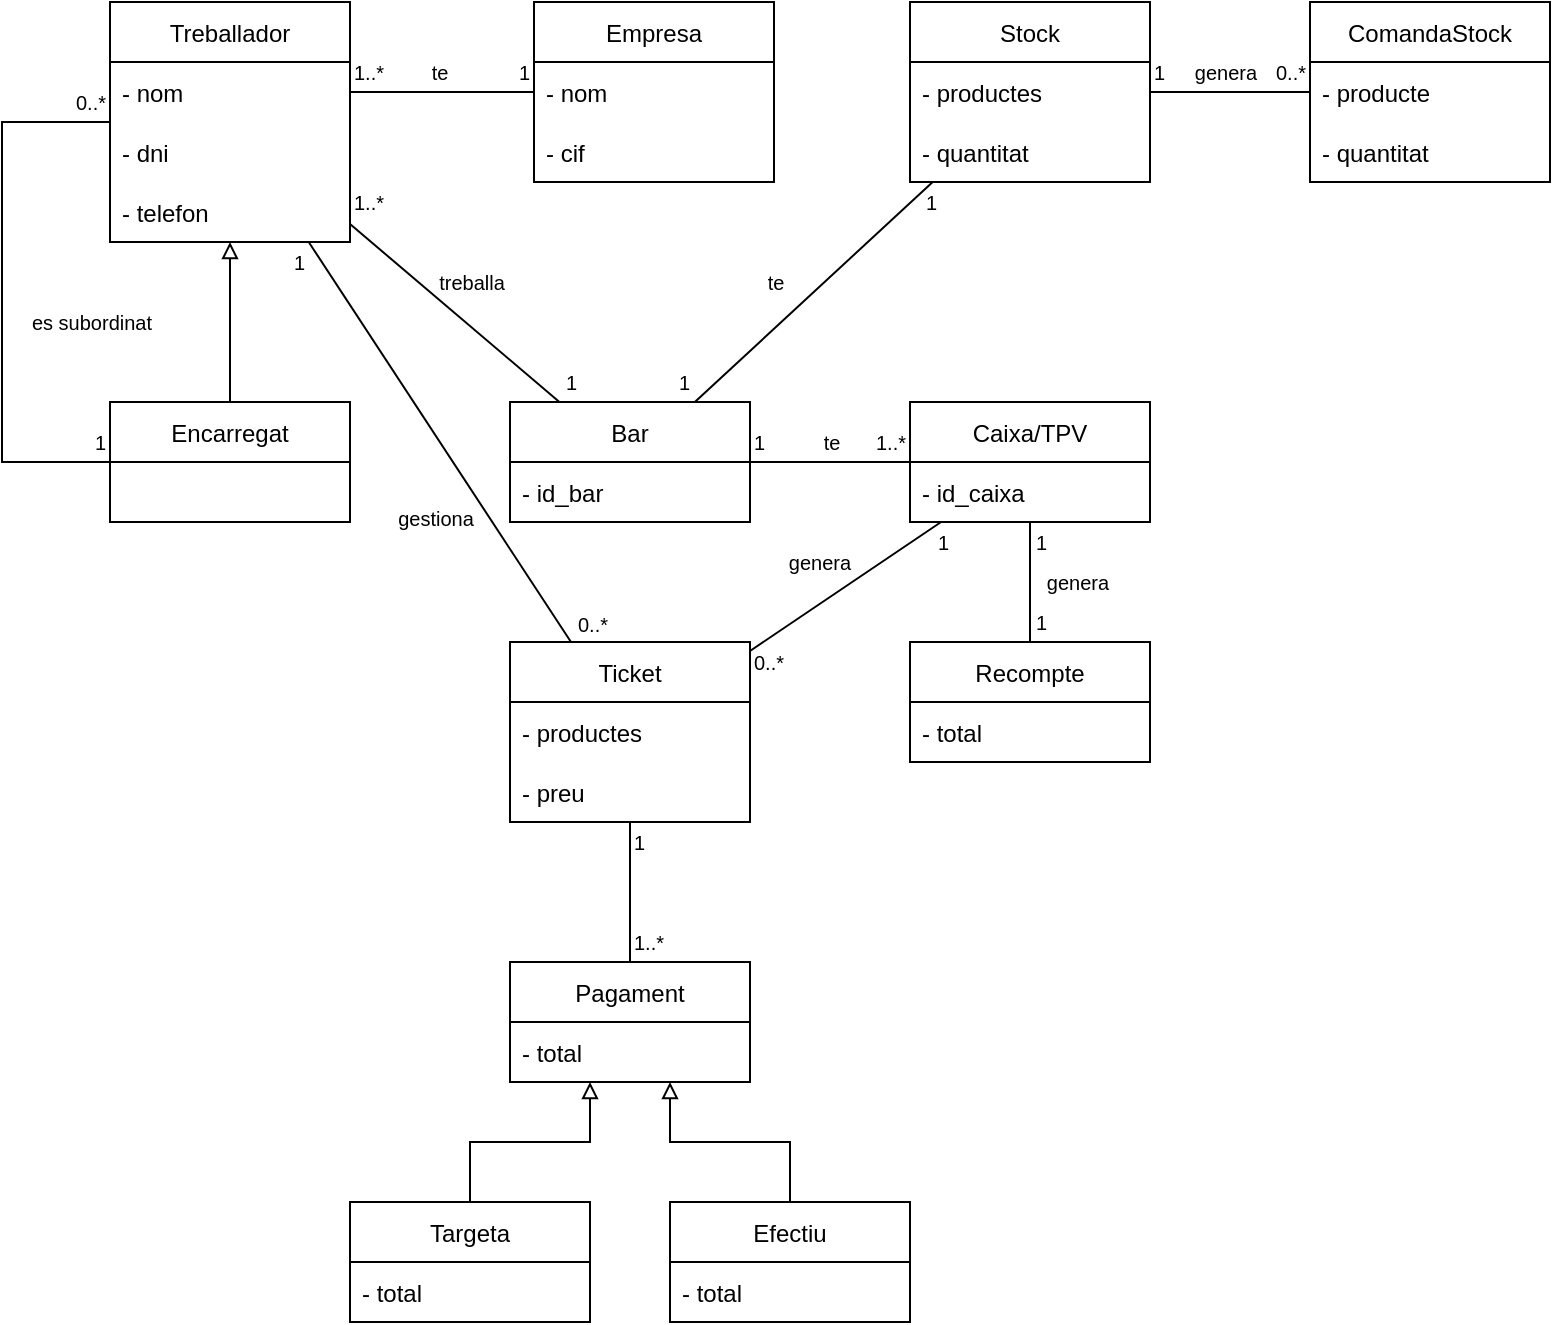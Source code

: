 <mxfile version="17.4.6" type="github">
  <diagram id="u9OxSyIeci-myjSZc0aK" name="Page-1">
    <mxGraphModel dx="711" dy="432" grid="1" gridSize="10" guides="1" tooltips="1" connect="1" arrows="1" fold="1" page="1" pageScale="1" pageWidth="827" pageHeight="1169" math="0" shadow="0">
      <root>
        <mxCell id="0" />
        <mxCell id="1" parent="0" />
        <mxCell id="dDJgua4jS4CRUahImQCB-1" value="Empresa" style="swimlane;fontStyle=0;childLayout=stackLayout;horizontal=1;startSize=30;horizontalStack=0;resizeParent=1;resizeParentMax=0;resizeLast=0;collapsible=1;marginBottom=0;" vertex="1" parent="1">
          <mxGeometry x="306" y="160" width="120" height="90" as="geometry" />
        </mxCell>
        <mxCell id="dDJgua4jS4CRUahImQCB-2" value="- nom" style="text;strokeColor=none;fillColor=none;align=left;verticalAlign=middle;spacingLeft=4;spacingRight=4;overflow=hidden;points=[[0,0.5],[1,0.5]];portConstraint=eastwest;rotatable=0;" vertex="1" parent="dDJgua4jS4CRUahImQCB-1">
          <mxGeometry y="30" width="120" height="30" as="geometry" />
        </mxCell>
        <mxCell id="dDJgua4jS4CRUahImQCB-3" value="- cif" style="text;strokeColor=none;fillColor=none;align=left;verticalAlign=middle;spacingLeft=4;spacingRight=4;overflow=hidden;points=[[0,0.5],[1,0.5]];portConstraint=eastwest;rotatable=0;" vertex="1" parent="dDJgua4jS4CRUahImQCB-1">
          <mxGeometry y="60" width="120" height="30" as="geometry" />
        </mxCell>
        <mxCell id="dDJgua4jS4CRUahImQCB-13" style="edgeStyle=orthogonalEdgeStyle;rounded=0;orthogonalLoop=1;jettySize=auto;html=1;endArrow=none;endFill=0;" edge="1" parent="1" source="dDJgua4jS4CRUahImQCB-5" target="dDJgua4jS4CRUahImQCB-9">
          <mxGeometry relative="1" as="geometry">
            <Array as="points">
              <mxPoint x="40" y="220" />
              <mxPoint x="40" y="390" />
            </Array>
          </mxGeometry>
        </mxCell>
        <mxCell id="dDJgua4jS4CRUahImQCB-43" style="rounded=0;orthogonalLoop=1;jettySize=auto;html=1;endArrow=none;endFill=0;" edge="1" parent="1" source="dDJgua4jS4CRUahImQCB-5" target="dDJgua4jS4CRUahImQCB-15">
          <mxGeometry relative="1" as="geometry" />
        </mxCell>
        <mxCell id="dDJgua4jS4CRUahImQCB-46" style="edgeStyle=none;rounded=0;orthogonalLoop=1;jettySize=auto;html=1;endArrow=none;endFill=0;" edge="1" parent="1" source="dDJgua4jS4CRUahImQCB-5" target="dDJgua4jS4CRUahImQCB-22">
          <mxGeometry relative="1" as="geometry" />
        </mxCell>
        <mxCell id="dDJgua4jS4CRUahImQCB-5" value="Treballador" style="swimlane;fontStyle=0;childLayout=stackLayout;horizontal=1;startSize=30;horizontalStack=0;resizeParent=1;resizeParentMax=0;resizeLast=0;collapsible=1;marginBottom=0;" vertex="1" parent="1">
          <mxGeometry x="94" y="160" width="120" height="120" as="geometry" />
        </mxCell>
        <mxCell id="dDJgua4jS4CRUahImQCB-6" value="- nom" style="text;strokeColor=none;fillColor=none;align=left;verticalAlign=middle;spacingLeft=4;spacingRight=4;overflow=hidden;points=[[0,0.5],[1,0.5]];portConstraint=eastwest;rotatable=0;" vertex="1" parent="dDJgua4jS4CRUahImQCB-5">
          <mxGeometry y="30" width="120" height="30" as="geometry" />
        </mxCell>
        <mxCell id="dDJgua4jS4CRUahImQCB-7" value="- dni" style="text;strokeColor=none;fillColor=none;align=left;verticalAlign=middle;spacingLeft=4;spacingRight=4;overflow=hidden;points=[[0,0.5],[1,0.5]];portConstraint=eastwest;rotatable=0;" vertex="1" parent="dDJgua4jS4CRUahImQCB-5">
          <mxGeometry y="60" width="120" height="30" as="geometry" />
        </mxCell>
        <mxCell id="dDJgua4jS4CRUahImQCB-8" value="- telefon" style="text;strokeColor=none;fillColor=none;align=left;verticalAlign=middle;spacingLeft=4;spacingRight=4;overflow=hidden;points=[[0,0.5],[1,0.5]];portConstraint=eastwest;rotatable=0;" vertex="1" parent="dDJgua4jS4CRUahImQCB-5">
          <mxGeometry y="90" width="120" height="30" as="geometry" />
        </mxCell>
        <mxCell id="dDJgua4jS4CRUahImQCB-14" style="edgeStyle=orthogonalEdgeStyle;rounded=0;orthogonalLoop=1;jettySize=auto;html=1;endArrow=block;endFill=0;" edge="1" parent="1" source="dDJgua4jS4CRUahImQCB-9" target="dDJgua4jS4CRUahImQCB-5">
          <mxGeometry relative="1" as="geometry" />
        </mxCell>
        <mxCell id="dDJgua4jS4CRUahImQCB-9" value="Encarregat" style="swimlane;fontStyle=0;childLayout=stackLayout;horizontal=1;startSize=30;horizontalStack=0;resizeParent=1;resizeParentMax=0;resizeLast=0;collapsible=1;marginBottom=0;" vertex="1" parent="1">
          <mxGeometry x="94" y="360" width="120" height="60" as="geometry" />
        </mxCell>
        <mxCell id="dDJgua4jS4CRUahImQCB-44" style="edgeStyle=none;rounded=0;orthogonalLoop=1;jettySize=auto;html=1;endArrow=none;endFill=0;" edge="1" parent="1" source="dDJgua4jS4CRUahImQCB-15" target="dDJgua4jS4CRUahImQCB-18">
          <mxGeometry relative="1" as="geometry" />
        </mxCell>
        <mxCell id="dDJgua4jS4CRUahImQCB-49" style="edgeStyle=none;rounded=0;orthogonalLoop=1;jettySize=auto;html=1;endArrow=none;endFill=0;" edge="1" parent="1" source="dDJgua4jS4CRUahImQCB-15" target="dDJgua4jS4CRUahImQCB-39">
          <mxGeometry relative="1" as="geometry" />
        </mxCell>
        <mxCell id="dDJgua4jS4CRUahImQCB-15" value="Bar" style="swimlane;fontStyle=0;childLayout=stackLayout;horizontal=1;startSize=30;horizontalStack=0;resizeParent=1;resizeParentMax=0;resizeLast=0;collapsible=1;marginBottom=0;" vertex="1" parent="1">
          <mxGeometry x="294" y="360" width="120" height="60" as="geometry" />
        </mxCell>
        <mxCell id="dDJgua4jS4CRUahImQCB-16" value="- id_bar" style="text;strokeColor=none;fillColor=none;align=left;verticalAlign=middle;spacingLeft=4;spacingRight=4;overflow=hidden;points=[[0,0.5],[1,0.5]];portConstraint=eastwest;rotatable=0;" vertex="1" parent="dDJgua4jS4CRUahImQCB-15">
          <mxGeometry y="30" width="120" height="30" as="geometry" />
        </mxCell>
        <mxCell id="dDJgua4jS4CRUahImQCB-45" style="edgeStyle=none;rounded=0;orthogonalLoop=1;jettySize=auto;html=1;endArrow=none;endFill=0;" edge="1" parent="1" source="dDJgua4jS4CRUahImQCB-18" target="dDJgua4jS4CRUahImQCB-20">
          <mxGeometry relative="1" as="geometry" />
        </mxCell>
        <mxCell id="dDJgua4jS4CRUahImQCB-47" style="edgeStyle=none;rounded=0;orthogonalLoop=1;jettySize=auto;html=1;endArrow=none;endFill=0;" edge="1" parent="1" source="dDJgua4jS4CRUahImQCB-18" target="dDJgua4jS4CRUahImQCB-22">
          <mxGeometry relative="1" as="geometry" />
        </mxCell>
        <mxCell id="dDJgua4jS4CRUahImQCB-18" value="Caixa/TPV" style="swimlane;fontStyle=0;childLayout=stackLayout;horizontal=1;startSize=30;horizontalStack=0;resizeParent=1;resizeParentMax=0;resizeLast=0;collapsible=1;marginBottom=0;" vertex="1" parent="1">
          <mxGeometry x="494" y="360" width="120" height="60" as="geometry" />
        </mxCell>
        <mxCell id="dDJgua4jS4CRUahImQCB-19" value="- id_caixa" style="text;strokeColor=none;fillColor=none;align=left;verticalAlign=middle;spacingLeft=4;spacingRight=4;overflow=hidden;points=[[0,0.5],[1,0.5]];portConstraint=eastwest;rotatable=0;" vertex="1" parent="dDJgua4jS4CRUahImQCB-18">
          <mxGeometry y="30" width="120" height="30" as="geometry" />
        </mxCell>
        <mxCell id="dDJgua4jS4CRUahImQCB-20" value="Recompte" style="swimlane;fontStyle=0;childLayout=stackLayout;horizontal=1;startSize=30;horizontalStack=0;resizeParent=1;resizeParentMax=0;resizeLast=0;collapsible=1;marginBottom=0;" vertex="1" parent="1">
          <mxGeometry x="494" y="480" width="120" height="60" as="geometry" />
        </mxCell>
        <mxCell id="dDJgua4jS4CRUahImQCB-21" value="- total" style="text;strokeColor=none;fillColor=none;align=left;verticalAlign=middle;spacingLeft=4;spacingRight=4;overflow=hidden;points=[[0,0.5],[1,0.5]];portConstraint=eastwest;rotatable=0;" vertex="1" parent="dDJgua4jS4CRUahImQCB-20">
          <mxGeometry y="30" width="120" height="30" as="geometry" />
        </mxCell>
        <mxCell id="dDJgua4jS4CRUahImQCB-48" style="edgeStyle=none;rounded=0;orthogonalLoop=1;jettySize=auto;html=1;endArrow=none;endFill=0;" edge="1" parent="1" source="dDJgua4jS4CRUahImQCB-22" target="dDJgua4jS4CRUahImQCB-28">
          <mxGeometry relative="1" as="geometry" />
        </mxCell>
        <mxCell id="dDJgua4jS4CRUahImQCB-22" value="Ticket" style="swimlane;fontStyle=0;childLayout=stackLayout;horizontal=1;startSize=30;horizontalStack=0;resizeParent=1;resizeParentMax=0;resizeLast=0;collapsible=1;marginBottom=0;" vertex="1" parent="1">
          <mxGeometry x="294" y="480" width="120" height="90" as="geometry" />
        </mxCell>
        <mxCell id="dDJgua4jS4CRUahImQCB-24" value="- productes" style="text;strokeColor=none;fillColor=none;align=left;verticalAlign=middle;spacingLeft=4;spacingRight=4;overflow=hidden;points=[[0,0.5],[1,0.5]];portConstraint=eastwest;rotatable=0;" vertex="1" parent="dDJgua4jS4CRUahImQCB-22">
          <mxGeometry y="30" width="120" height="30" as="geometry" />
        </mxCell>
        <mxCell id="dDJgua4jS4CRUahImQCB-23" value="- preu" style="text;strokeColor=none;fillColor=none;align=left;verticalAlign=middle;spacingLeft=4;spacingRight=4;overflow=hidden;points=[[0,0.5],[1,0.5]];portConstraint=eastwest;rotatable=0;" vertex="1" parent="dDJgua4jS4CRUahImQCB-22">
          <mxGeometry y="60" width="120" height="30" as="geometry" />
        </mxCell>
        <mxCell id="dDJgua4jS4CRUahImQCB-28" value="Pagament" style="swimlane;fontStyle=0;childLayout=stackLayout;horizontal=1;startSize=30;horizontalStack=0;resizeParent=1;resizeParentMax=0;resizeLast=0;collapsible=1;marginBottom=0;" vertex="1" parent="1">
          <mxGeometry x="294" y="640" width="120" height="60" as="geometry" />
        </mxCell>
        <mxCell id="dDJgua4jS4CRUahImQCB-29" value="- total" style="text;strokeColor=none;fillColor=none;align=left;verticalAlign=middle;spacingLeft=4;spacingRight=4;overflow=hidden;points=[[0,0.5],[1,0.5]];portConstraint=eastwest;rotatable=0;" vertex="1" parent="dDJgua4jS4CRUahImQCB-28">
          <mxGeometry y="30" width="120" height="30" as="geometry" />
        </mxCell>
        <mxCell id="dDJgua4jS4CRUahImQCB-34" style="edgeStyle=orthogonalEdgeStyle;rounded=0;orthogonalLoop=1;jettySize=auto;html=1;endArrow=block;endFill=0;" edge="1" parent="1" source="dDJgua4jS4CRUahImQCB-30" target="dDJgua4jS4CRUahImQCB-28">
          <mxGeometry relative="1" as="geometry">
            <Array as="points">
              <mxPoint x="274" y="730" />
              <mxPoint x="334" y="730" />
            </Array>
          </mxGeometry>
        </mxCell>
        <mxCell id="dDJgua4jS4CRUahImQCB-30" value="Targeta" style="swimlane;fontStyle=0;childLayout=stackLayout;horizontal=1;startSize=30;horizontalStack=0;resizeParent=1;resizeParentMax=0;resizeLast=0;collapsible=1;marginBottom=0;" vertex="1" parent="1">
          <mxGeometry x="214" y="760" width="120" height="60" as="geometry" />
        </mxCell>
        <mxCell id="dDJgua4jS4CRUahImQCB-31" value="- total" style="text;strokeColor=none;fillColor=none;align=left;verticalAlign=middle;spacingLeft=4;spacingRight=4;overflow=hidden;points=[[0,0.5],[1,0.5]];portConstraint=eastwest;rotatable=0;" vertex="1" parent="dDJgua4jS4CRUahImQCB-30">
          <mxGeometry y="30" width="120" height="30" as="geometry" />
        </mxCell>
        <mxCell id="dDJgua4jS4CRUahImQCB-35" style="edgeStyle=orthogonalEdgeStyle;rounded=0;orthogonalLoop=1;jettySize=auto;html=1;endArrow=block;endFill=0;" edge="1" parent="1" source="dDJgua4jS4CRUahImQCB-32" target="dDJgua4jS4CRUahImQCB-28">
          <mxGeometry relative="1" as="geometry">
            <Array as="points">
              <mxPoint x="434" y="730" />
              <mxPoint x="374" y="730" />
            </Array>
          </mxGeometry>
        </mxCell>
        <mxCell id="dDJgua4jS4CRUahImQCB-32" value="Efectiu" style="swimlane;fontStyle=0;childLayout=stackLayout;horizontal=1;startSize=30;horizontalStack=0;resizeParent=1;resizeParentMax=0;resizeLast=0;collapsible=1;marginBottom=0;" vertex="1" parent="1">
          <mxGeometry x="374" y="760" width="120" height="60" as="geometry" />
        </mxCell>
        <mxCell id="dDJgua4jS4CRUahImQCB-33" value="- total" style="text;strokeColor=none;fillColor=none;align=left;verticalAlign=middle;spacingLeft=4;spacingRight=4;overflow=hidden;points=[[0,0.5],[1,0.5]];portConstraint=eastwest;rotatable=0;" vertex="1" parent="dDJgua4jS4CRUahImQCB-32">
          <mxGeometry y="30" width="120" height="30" as="geometry" />
        </mxCell>
        <mxCell id="dDJgua4jS4CRUahImQCB-36" value="ComandaStock" style="swimlane;fontStyle=0;childLayout=stackLayout;horizontal=1;startSize=30;horizontalStack=0;resizeParent=1;resizeParentMax=0;resizeLast=0;collapsible=1;marginBottom=0;" vertex="1" parent="1">
          <mxGeometry x="694" y="160" width="120" height="90" as="geometry" />
        </mxCell>
        <mxCell id="dDJgua4jS4CRUahImQCB-37" value="- producte" style="text;strokeColor=none;fillColor=none;align=left;verticalAlign=middle;spacingLeft=4;spacingRight=4;overflow=hidden;points=[[0,0.5],[1,0.5]];portConstraint=eastwest;rotatable=0;" vertex="1" parent="dDJgua4jS4CRUahImQCB-36">
          <mxGeometry y="30" width="120" height="30" as="geometry" />
        </mxCell>
        <mxCell id="dDJgua4jS4CRUahImQCB-38" value="- quantitat" style="text;strokeColor=none;fillColor=none;align=left;verticalAlign=middle;spacingLeft=4;spacingRight=4;overflow=hidden;points=[[0,0.5],[1,0.5]];portConstraint=eastwest;rotatable=0;" vertex="1" parent="dDJgua4jS4CRUahImQCB-36">
          <mxGeometry y="60" width="120" height="30" as="geometry" />
        </mxCell>
        <mxCell id="dDJgua4jS4CRUahImQCB-50" style="edgeStyle=none;rounded=0;orthogonalLoop=1;jettySize=auto;html=1;endArrow=none;endFill=0;" edge="1" parent="1" source="dDJgua4jS4CRUahImQCB-39" target="dDJgua4jS4CRUahImQCB-36">
          <mxGeometry relative="1" as="geometry" />
        </mxCell>
        <mxCell id="dDJgua4jS4CRUahImQCB-39" value="Stock" style="swimlane;fontStyle=0;childLayout=stackLayout;horizontal=1;startSize=30;horizontalStack=0;resizeParent=1;resizeParentMax=0;resizeLast=0;collapsible=1;marginBottom=0;" vertex="1" parent="1">
          <mxGeometry x="494" y="160" width="120" height="90" as="geometry" />
        </mxCell>
        <mxCell id="dDJgua4jS4CRUahImQCB-40" value="- productes" style="text;strokeColor=none;fillColor=none;align=left;verticalAlign=middle;spacingLeft=4;spacingRight=4;overflow=hidden;points=[[0,0.5],[1,0.5]];portConstraint=eastwest;rotatable=0;" vertex="1" parent="dDJgua4jS4CRUahImQCB-39">
          <mxGeometry y="30" width="120" height="30" as="geometry" />
        </mxCell>
        <mxCell id="dDJgua4jS4CRUahImQCB-41" value="- quantitat" style="text;strokeColor=none;fillColor=none;align=left;verticalAlign=middle;spacingLeft=4;spacingRight=4;overflow=hidden;points=[[0,0.5],[1,0.5]];portConstraint=eastwest;rotatable=0;" vertex="1" parent="dDJgua4jS4CRUahImQCB-39">
          <mxGeometry y="60" width="120" height="30" as="geometry" />
        </mxCell>
        <mxCell id="dDJgua4jS4CRUahImQCB-42" style="edgeStyle=orthogonalEdgeStyle;rounded=0;orthogonalLoop=1;jettySize=auto;html=1;endArrow=none;endFill=0;" edge="1" parent="1" source="dDJgua4jS4CRUahImQCB-6" target="dDJgua4jS4CRUahImQCB-1">
          <mxGeometry relative="1" as="geometry" />
        </mxCell>
        <mxCell id="dDJgua4jS4CRUahImQCB-51" value="&lt;font style=&quot;font-size: 10px&quot;&gt;1..*&lt;/font&gt;" style="text;html=1;strokeColor=none;fillColor=none;align=left;verticalAlign=middle;whiteSpace=wrap;rounded=0;" vertex="1" parent="1">
          <mxGeometry x="214" y="185" width="26" height="20" as="geometry" />
        </mxCell>
        <mxCell id="dDJgua4jS4CRUahImQCB-52" value="&lt;font style=&quot;font-size: 10px&quot;&gt;1&lt;/font&gt;" style="text;html=1;strokeColor=none;fillColor=none;align=right;verticalAlign=middle;whiteSpace=wrap;rounded=0;" vertex="1" parent="1">
          <mxGeometry x="280" y="185" width="26" height="20" as="geometry" />
        </mxCell>
        <mxCell id="dDJgua4jS4CRUahImQCB-53" value="&lt;font style=&quot;font-size: 10px&quot;&gt;0..*&lt;/font&gt;" style="text;html=1;strokeColor=none;fillColor=none;align=right;verticalAlign=middle;whiteSpace=wrap;rounded=0;" vertex="1" parent="1">
          <mxGeometry x="68" y="200" width="26" height="20" as="geometry" />
        </mxCell>
        <mxCell id="dDJgua4jS4CRUahImQCB-56" value="&lt;font style=&quot;font-size: 10px&quot;&gt;1&lt;/font&gt;" style="text;html=1;strokeColor=none;fillColor=none;align=right;verticalAlign=middle;whiteSpace=wrap;rounded=0;" vertex="1" parent="1">
          <mxGeometry x="68" y="370" width="26" height="20" as="geometry" />
        </mxCell>
        <mxCell id="dDJgua4jS4CRUahImQCB-57" value="&lt;font style=&quot;font-size: 10px&quot;&gt;1..*&lt;/font&gt;" style="text;html=1;strokeColor=none;fillColor=none;align=left;verticalAlign=middle;whiteSpace=wrap;rounded=0;" vertex="1" parent="1">
          <mxGeometry x="214" y="250" width="26" height="20" as="geometry" />
        </mxCell>
        <mxCell id="dDJgua4jS4CRUahImQCB-58" value="&lt;font style=&quot;font-size: 10px&quot;&gt;1&lt;/font&gt;" style="text;html=1;strokeColor=none;fillColor=none;align=left;verticalAlign=middle;whiteSpace=wrap;rounded=0;" vertex="1" parent="1">
          <mxGeometry x="184" y="280" width="26" height="20" as="geometry" />
        </mxCell>
        <mxCell id="dDJgua4jS4CRUahImQCB-59" value="&lt;font style=&quot;font-size: 10px&quot;&gt;1&lt;/font&gt;" style="text;html=1;strokeColor=none;fillColor=none;align=left;verticalAlign=middle;whiteSpace=wrap;rounded=0;" vertex="1" parent="1">
          <mxGeometry x="320" y="340" width="26" height="20" as="geometry" />
        </mxCell>
        <mxCell id="dDJgua4jS4CRUahImQCB-60" value="&lt;font style=&quot;font-size: 10px&quot;&gt;1&lt;/font&gt;" style="text;html=1;strokeColor=none;fillColor=none;align=right;verticalAlign=middle;whiteSpace=wrap;rounded=0;" vertex="1" parent="1">
          <mxGeometry x="360" y="340" width="26" height="20" as="geometry" />
        </mxCell>
        <mxCell id="dDJgua4jS4CRUahImQCB-62" value="&lt;font style=&quot;font-size: 10px&quot;&gt;1&lt;/font&gt;" style="text;html=1;strokeColor=none;fillColor=none;align=left;verticalAlign=middle;whiteSpace=wrap;rounded=0;" vertex="1" parent="1">
          <mxGeometry x="500" y="250" width="26" height="20" as="geometry" />
        </mxCell>
        <mxCell id="dDJgua4jS4CRUahImQCB-64" value="&lt;font style=&quot;font-size: 10px&quot;&gt;1&lt;/font&gt;" style="text;html=1;strokeColor=none;fillColor=none;align=left;verticalAlign=middle;whiteSpace=wrap;rounded=0;" vertex="1" parent="1">
          <mxGeometry x="614" y="185" width="26" height="20" as="geometry" />
        </mxCell>
        <mxCell id="dDJgua4jS4CRUahImQCB-65" value="&lt;font style=&quot;font-size: 10px&quot;&gt;0..*&lt;/font&gt;" style="text;html=1;strokeColor=none;fillColor=none;align=right;verticalAlign=middle;whiteSpace=wrap;rounded=0;" vertex="1" parent="1">
          <mxGeometry x="668" y="185" width="26" height="20" as="geometry" />
        </mxCell>
        <mxCell id="dDJgua4jS4CRUahImQCB-66" value="&lt;font style=&quot;font-size: 10px&quot;&gt;1&lt;/font&gt;" style="text;html=1;strokeColor=none;fillColor=none;align=left;verticalAlign=middle;whiteSpace=wrap;rounded=0;" vertex="1" parent="1">
          <mxGeometry x="414" y="370" width="26" height="20" as="geometry" />
        </mxCell>
        <mxCell id="dDJgua4jS4CRUahImQCB-67" value="&lt;font style=&quot;font-size: 10px&quot;&gt;1..*&lt;/font&gt;" style="text;html=1;strokeColor=none;fillColor=none;align=right;verticalAlign=middle;whiteSpace=wrap;rounded=0;" vertex="1" parent="1">
          <mxGeometry x="468" y="370" width="26" height="20" as="geometry" />
        </mxCell>
        <mxCell id="dDJgua4jS4CRUahImQCB-68" value="&lt;font style=&quot;font-size: 10px&quot;&gt;1&lt;/font&gt;" style="text;html=1;strokeColor=none;fillColor=none;align=left;verticalAlign=middle;whiteSpace=wrap;rounded=0;" vertex="1" parent="1">
          <mxGeometry x="555" y="420" width="26" height="20" as="geometry" />
        </mxCell>
        <mxCell id="dDJgua4jS4CRUahImQCB-69" value="&lt;font style=&quot;font-size: 10px&quot;&gt;1&lt;/font&gt;" style="text;html=1;strokeColor=none;fillColor=none;align=left;verticalAlign=middle;whiteSpace=wrap;rounded=0;" vertex="1" parent="1">
          <mxGeometry x="555" y="460" width="26" height="20" as="geometry" />
        </mxCell>
        <mxCell id="dDJgua4jS4CRUahImQCB-70" value="&lt;font style=&quot;font-size: 10px&quot;&gt;1&lt;/font&gt;" style="text;html=1;strokeColor=none;fillColor=none;align=left;verticalAlign=middle;whiteSpace=wrap;rounded=0;" vertex="1" parent="1">
          <mxGeometry x="354" y="570" width="26" height="20" as="geometry" />
        </mxCell>
        <mxCell id="dDJgua4jS4CRUahImQCB-71" value="&lt;font style=&quot;font-size: 10px&quot;&gt;1..*&lt;/font&gt;" style="text;html=1;strokeColor=none;fillColor=none;align=left;verticalAlign=middle;whiteSpace=wrap;rounded=0;" vertex="1" parent="1">
          <mxGeometry x="354" y="620" width="26" height="20" as="geometry" />
        </mxCell>
        <mxCell id="dDJgua4jS4CRUahImQCB-72" value="&lt;font style=&quot;font-size: 10px&quot;&gt;0..*&lt;/font&gt;" style="text;html=1;strokeColor=none;fillColor=none;align=left;verticalAlign=middle;whiteSpace=wrap;rounded=0;" vertex="1" parent="1">
          <mxGeometry x="414" y="480" width="26" height="20" as="geometry" />
        </mxCell>
        <mxCell id="dDJgua4jS4CRUahImQCB-73" value="&lt;font style=&quot;font-size: 10px&quot;&gt;1&lt;/font&gt;" style="text;html=1;strokeColor=none;fillColor=none;align=left;verticalAlign=middle;whiteSpace=wrap;rounded=0;" vertex="1" parent="1">
          <mxGeometry x="506" y="420" width="26" height="20" as="geometry" />
        </mxCell>
        <mxCell id="dDJgua4jS4CRUahImQCB-74" value="&lt;font style=&quot;font-size: 10px&quot;&gt;0..*&lt;/font&gt;" style="text;html=1;strokeColor=none;fillColor=none;align=left;verticalAlign=middle;whiteSpace=wrap;rounded=0;" vertex="1" parent="1">
          <mxGeometry x="326" y="461" width="26" height="20" as="geometry" />
        </mxCell>
        <mxCell id="dDJgua4jS4CRUahImQCB-76" value="&lt;font style=&quot;font-size: 10px&quot;&gt;te&lt;/font&gt;" style="text;html=1;strokeColor=none;fillColor=none;align=center;verticalAlign=middle;whiteSpace=wrap;rounded=0;" vertex="1" parent="1">
          <mxGeometry x="224" y="185" width="70" height="20" as="geometry" />
        </mxCell>
        <mxCell id="dDJgua4jS4CRUahImQCB-77" value="&lt;font style=&quot;font-size: 10px&quot;&gt;es subordinat&lt;/font&gt;" style="text;html=1;strokeColor=none;fillColor=none;align=center;verticalAlign=middle;whiteSpace=wrap;rounded=0;" vertex="1" parent="1">
          <mxGeometry x="50" y="310" width="70" height="20" as="geometry" />
        </mxCell>
        <mxCell id="dDJgua4jS4CRUahImQCB-79" value="&lt;font style=&quot;font-size: 10px&quot;&gt;treballa&lt;/font&gt;" style="text;html=1;strokeColor=none;fillColor=none;align=center;verticalAlign=middle;whiteSpace=wrap;rounded=0;" vertex="1" parent="1">
          <mxGeometry x="240" y="290" width="70" height="20" as="geometry" />
        </mxCell>
        <mxCell id="dDJgua4jS4CRUahImQCB-80" value="&lt;font style=&quot;font-size: 10px&quot;&gt;te&lt;/font&gt;" style="text;html=1;strokeColor=none;fillColor=none;align=center;verticalAlign=middle;whiteSpace=wrap;rounded=0;" vertex="1" parent="1">
          <mxGeometry x="392" y="290" width="70" height="20" as="geometry" />
        </mxCell>
        <mxCell id="dDJgua4jS4CRUahImQCB-82" value="&lt;font style=&quot;font-size: 10px&quot;&gt;genera&lt;/font&gt;" style="text;html=1;strokeColor=none;fillColor=none;align=center;verticalAlign=middle;whiteSpace=wrap;rounded=0;" vertex="1" parent="1">
          <mxGeometry x="617" y="185" width="70" height="20" as="geometry" />
        </mxCell>
        <mxCell id="dDJgua4jS4CRUahImQCB-84" value="&lt;font style=&quot;font-size: 10px&quot;&gt;te&lt;/font&gt;" style="text;html=1;strokeColor=none;fillColor=none;align=center;verticalAlign=middle;whiteSpace=wrap;rounded=0;" vertex="1" parent="1">
          <mxGeometry x="420" y="370" width="70" height="20" as="geometry" />
        </mxCell>
        <mxCell id="dDJgua4jS4CRUahImQCB-85" value="&lt;font style=&quot;font-size: 10px&quot;&gt;genera&lt;/font&gt;" style="text;html=1;strokeColor=none;fillColor=none;align=center;verticalAlign=middle;whiteSpace=wrap;rounded=0;" vertex="1" parent="1">
          <mxGeometry x="543" y="440" width="70" height="20" as="geometry" />
        </mxCell>
        <mxCell id="dDJgua4jS4CRUahImQCB-86" value="&lt;font style=&quot;font-size: 10px&quot;&gt;genera&lt;/font&gt;" style="text;html=1;strokeColor=none;fillColor=none;align=center;verticalAlign=middle;whiteSpace=wrap;rounded=0;" vertex="1" parent="1">
          <mxGeometry x="413.5" y="430" width="70" height="20" as="geometry" />
        </mxCell>
        <mxCell id="dDJgua4jS4CRUahImQCB-87" value="&lt;font style=&quot;font-size: 10px&quot;&gt;gestiona&lt;/font&gt;" style="text;html=1;strokeColor=none;fillColor=none;align=center;verticalAlign=middle;whiteSpace=wrap;rounded=0;" vertex="1" parent="1">
          <mxGeometry x="222" y="408" width="70" height="20" as="geometry" />
        </mxCell>
      </root>
    </mxGraphModel>
  </diagram>
</mxfile>
